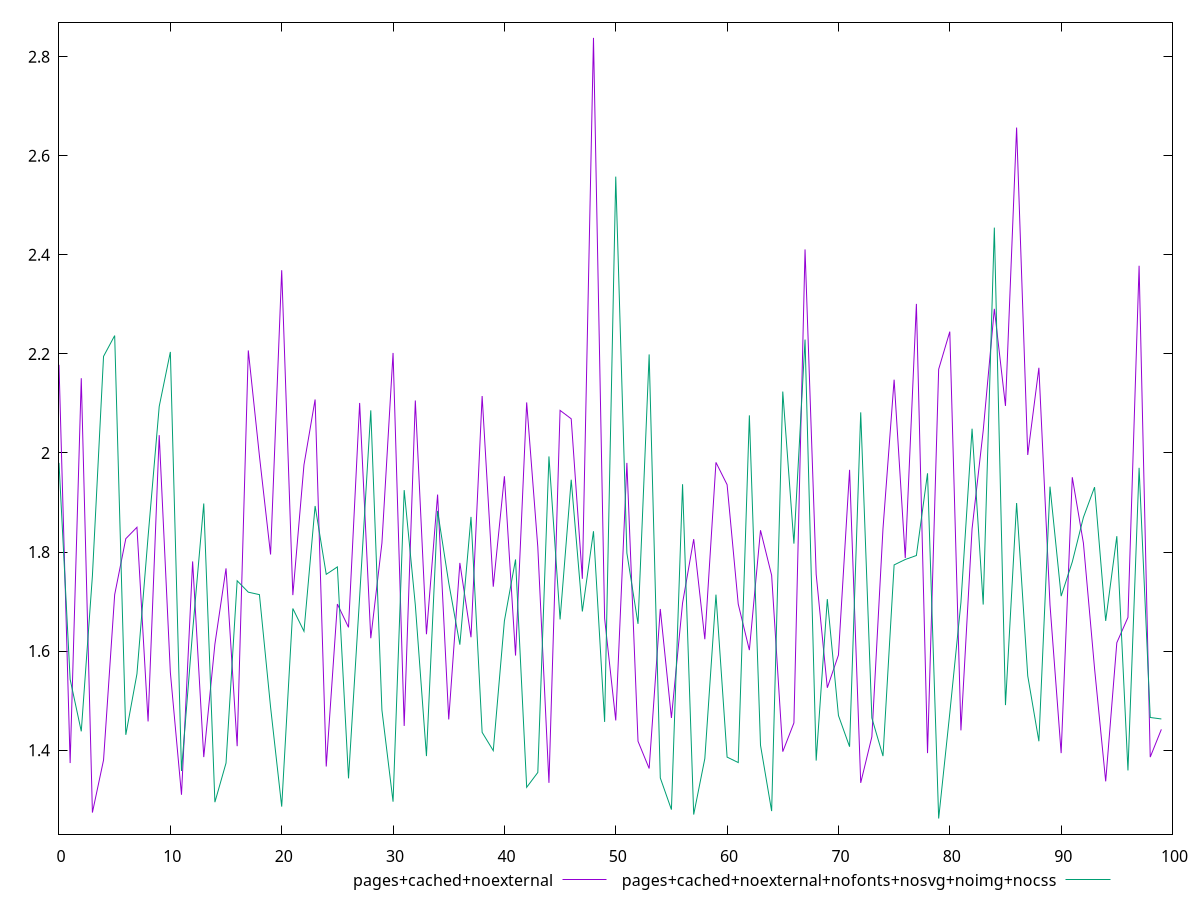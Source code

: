 $_pagesCachedNoexternal <<EOF
2.178
1.374
2.151
1.274
1.3800000000000001
1.714
1.827
1.85
1.458
2.036
1.557
1.31
1.781
1.3860000000000001
1.614
1.7670000000000001
1.408
2.207
1.994
1.7950000000000002
2.369
1.713
1.9759999999999998
2.1079999999999997
1.367
1.6949999999999998
1.6480000000000001
2.101
1.6260000000000001
1.818
2.202
1.449
2.106
1.634
1.9160000000000001
1.462
1.7779999999999998
1.6280000000000001
2.1149999999999998
1.73
1.9529999999999998
1.591
2.102
1.81
1.3339999999999999
2.086
2.069
1.7459999999999998
2.838
1.6660000000000001
1.46
1.9799999999999998
1.4180000000000001
1.363
1.685
1.465
1.6969999999999998
1.826
1.624
1.9810000000000003
1.936
1.695
1.602
1.8440000000000003
1.7530000000000001
1.397
1.455
2.411
1.7550000000000003
1.526
1.592
1.9660000000000002
1.334
1.4269999999999998
1.8470000000000002
2.148
1.7880000000000003
2.301
1.3940000000000001
2.1690000000000005
2.2449999999999997
1.44
1.847
2.045
2.291
2.0949999999999998
2.657
1.9960000000000002
2.1719999999999997
1.693
1.3940000000000001
1.9509999999999998
1.8180000000000003
1.565
1.337
1.617
1.6680000000000001
2.378
1.3860000000000001
1.442
EOF
$_pagesCachedNoexternalNofontsNosvgNoimgNocss <<EOF
1.98
1.543
1.438
1.752
2.195
2.237
1.431
1.554
1.8309999999999997
2.094
2.204
1.3579999999999999
1.6400000000000001
1.8980000000000001
1.2950000000000002
1.374
1.7420000000000002
1.719
1.7139999999999997
1.4869999999999999
1.286
1.6860000000000002
1.6400000000000001
1.893
1.755
1.7700000000000002
1.343
1.71
2.086
1.481
1.296
1.925
1.693
1.388
1.883
1.738
1.613
1.8709999999999998
1.436
1.399
1.661
1.785
1.325
1.355
1.9929999999999999
1.6640000000000001
1.946
1.68
1.842
1.457
2.558
1.798
1.6549999999999998
2.1990000000000003
1.3439999999999999
1.28
1.937
1.27
1.383
1.7139999999999997
1.386
1.375
2.0759999999999996
1.4100000000000001
1.277
2.1239999999999997
1.8169999999999997
2.229
1.379
1.705
1.47
1.407
2.082
1.465
1.388
1.774
1.7850000000000001
1.793
1.959
1.262
1.475
1.698
2.0490000000000004
1.694
2.455
1.4909999999999999
1.899
1.55
1.4180000000000001
1.932
1.711
1.7799999999999998
1.87
1.9309999999999998
1.661
1.8319999999999999
1.359
1.97
1.4660000000000002
1.4629999999999999
EOF
set key outside below
set terminal pngcairo
set output "report_00006_2020-11-02T20-21-41.718Z/server-response-time/server-response-time_pages+cached+noexternal_pages+cached+noexternal+nofonts+nosvg+noimg+nocss.png"
set yrange [1.23048:2.86952]
plot $_pagesCachedNoexternal title "pages+cached+noexternal" with line ,$_pagesCachedNoexternalNofontsNosvgNoimgNocss title "pages+cached+noexternal+nofonts+nosvg+noimg+nocss" with line ,
